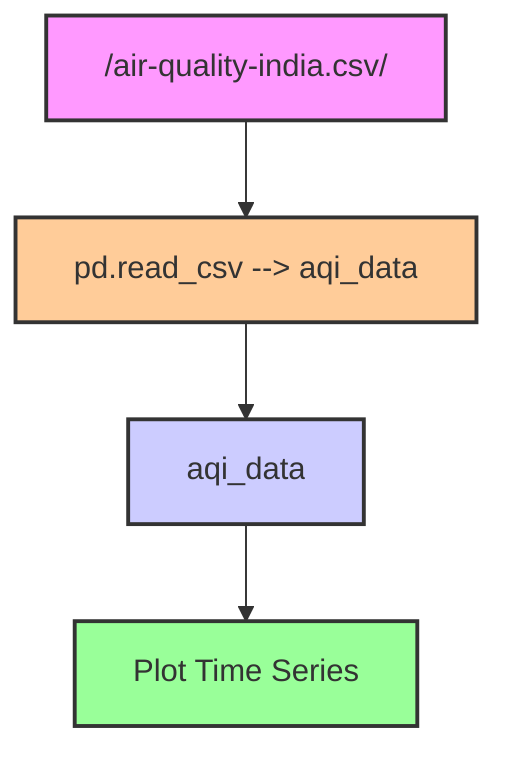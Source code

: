 flowchart TD

%% Data Source Node
A["/air-quality-india.csv/"]:::dataSource
%% Comment: This node represents the input CSV file containing air quality data.

%% Data Variable Node
B["aqi_data"]:::dataVariable
%% Comment: This node represents the DataFrame holding the air quality data.

%% Process Node
C["pd.read_csv --> aqi_data"]:::process
%% Comment: This node represents the process of reading data from the CSV file into a DataFrame.

%% Usage Node
D["Plot Time Series"]:::usage
%% Comment: This node represents the action of plotting the PM2.5 levels from the DataFrame.

%% Defining Styles
classDef dataSource fill:#f9f,stroke:#333,stroke-width:2px;
classDef dataVariable fill:#ccf,stroke:#333,stroke-width:2px;
classDef process fill:#fc9,stroke:#333,stroke-width:2px;
classDef usage fill:#9f9,stroke:#333,stroke-width:2px;

%% Connecting Nodes
A --> C
C --> B
B --> D